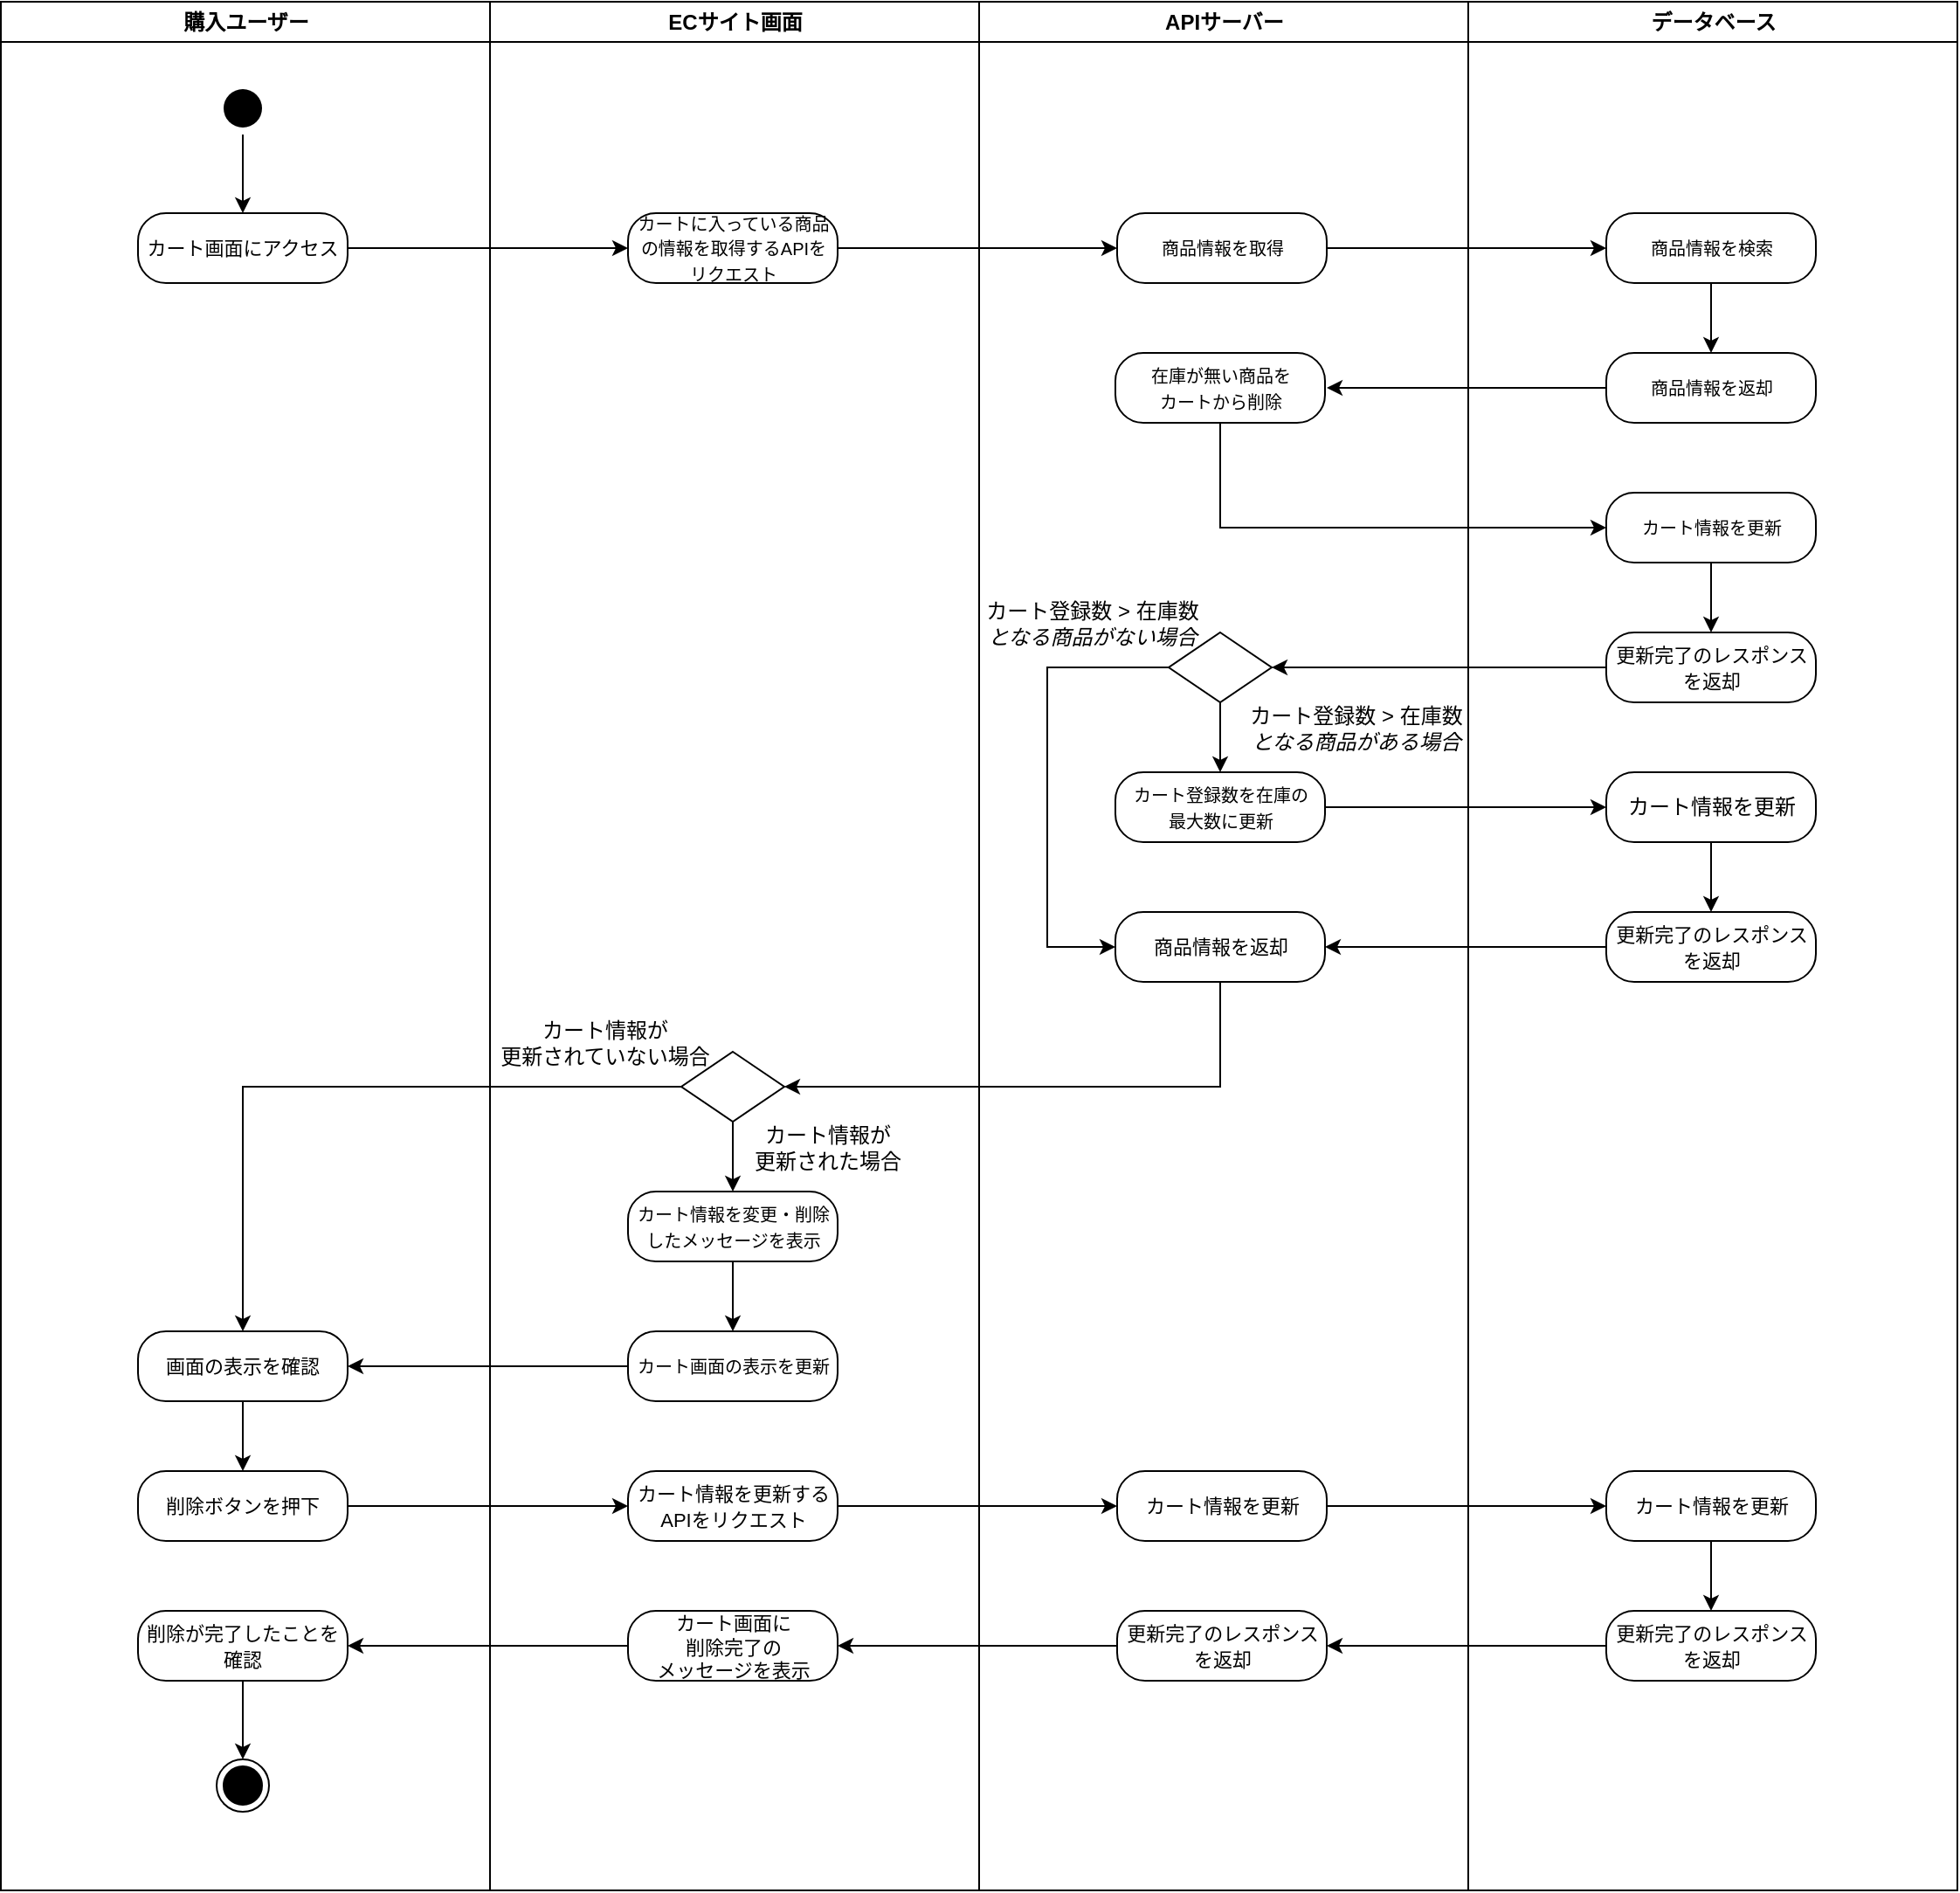 <mxfile version="24.4.4" type="google">
  <diagram name="Page-1" id="e7e014a7-5840-1c2e-5031-d8a46d1fe8dd">
    <mxGraphModel grid="0" page="0" gridSize="10" guides="1" tooltips="1" connect="1" arrows="1" fold="1" pageScale="1" pageWidth="1169" pageHeight="826" background="none" math="0" shadow="0">
      <root>
        <mxCell id="0" />
        <mxCell id="1" parent="0" />
        <mxCell id="2" value="購入ユーザー" style="swimlane;whiteSpace=wrap;startSize=23;" vertex="1" parent="1">
          <mxGeometry x="161.5" y="39" width="280" height="1081" as="geometry" />
        </mxCell>
        <mxCell id="KcW6IALJ6MYgWLLUSF9g-22" style="edgeStyle=orthogonalEdgeStyle;rounded=0;orthogonalLoop=1;jettySize=auto;html=1;entryX=0.5;entryY=0;entryDx=0;entryDy=0;" edge="1" parent="2" source="5" target="KcW6IALJ6MYgWLLUSF9g-21">
          <mxGeometry relative="1" as="geometry" />
        </mxCell>
        <mxCell id="5" value="" style="ellipse;shape=startState;fillColor=#000000;strokeColor=none;" vertex="1" parent="2">
          <mxGeometry x="123.5" y="46" width="30" height="30" as="geometry" />
        </mxCell>
        <mxCell id="KcW6IALJ6MYgWLLUSF9g-21" value="&lt;span style=&quot;font-size: 11px;&quot;&gt;カート画面にアクセス&lt;/span&gt;" style="rounded=1;whiteSpace=wrap;html=1;arcSize=40;" vertex="1" parent="2">
          <mxGeometry x="78.5" y="121" width="120" height="40" as="geometry" />
        </mxCell>
        <mxCell id="B5iqdQGImd_z4Z8w1ikT-6" style="edgeStyle=orthogonalEdgeStyle;rounded=0;orthogonalLoop=1;jettySize=auto;html=1;entryX=0.5;entryY=0;entryDx=0;entryDy=0;" edge="1" parent="2" source="yu0LE0SMVSCvltWjNnr0-29" target="B5iqdQGImd_z4Z8w1ikT-5">
          <mxGeometry relative="1" as="geometry" />
        </mxCell>
        <mxCell id="yu0LE0SMVSCvltWjNnr0-29" value="&lt;span style=&quot;font-size: 11px;&quot;&gt;画面の表示を確認&lt;/span&gt;" style="rounded=1;whiteSpace=wrap;html=1;arcSize=40;" vertex="1" parent="2">
          <mxGeometry x="78.5" y="761" width="120" height="40" as="geometry" />
        </mxCell>
        <mxCell id="B5iqdQGImd_z4Z8w1ikT-5" value="&lt;span style=&quot;font-size: 11px;&quot;&gt;削除ボタンを押下&lt;/span&gt;" style="rounded=1;whiteSpace=wrap;html=1;arcSize=40;" vertex="1" parent="2">
          <mxGeometry x="78.5" y="841" width="120" height="40" as="geometry" />
        </mxCell>
        <mxCell id="B5iqdQGImd_z4Z8w1ikT-21" value="" style="ellipse;html=1;shape=endState;fillColor=#000000;strokeColor=default;" vertex="1" parent="2">
          <mxGeometry x="123.5" y="1006" width="30" height="30" as="geometry" />
        </mxCell>
        <mxCell id="3" value="ECサイト画面" style="swimlane;whiteSpace=wrap;startSize=23;" vertex="1" parent="1">
          <mxGeometry x="441.5" y="39" width="280" height="1081" as="geometry" />
        </mxCell>
        <mxCell id="yu0LE0SMVSCvltWjNnr0-5" value="&lt;font style=&quot;font-size: 10px;&quot;&gt;カートに入っている商品の情報を取得するAPIを&lt;/font&gt;&lt;div&gt;&lt;font style=&quot;font-size: 10px;&quot;&gt;リクエスト&lt;/font&gt;&lt;/div&gt;" style="rounded=1;whiteSpace=wrap;html=1;arcSize=40;" vertex="1" parent="3">
          <mxGeometry x="79" y="121" width="120" height="40" as="geometry" />
        </mxCell>
        <mxCell id="B5iqdQGImd_z4Z8w1ikT-46" style="edgeStyle=orthogonalEdgeStyle;rounded=0;orthogonalLoop=1;jettySize=auto;html=1;entryX=0.5;entryY=0;entryDx=0;entryDy=0;" edge="1" parent="3" source="yu0LE0SMVSCvltWjNnr0-25" target="B5iqdQGImd_z4Z8w1ikT-40">
          <mxGeometry relative="1" as="geometry" />
        </mxCell>
        <mxCell id="yu0LE0SMVSCvltWjNnr0-25" value="&lt;span style=&quot;font-size: 10px;&quot;&gt;カート情報を変更・削除した&lt;/span&gt;&lt;span style=&quot;font-size: 10px; background-color: initial;&quot;&gt;メッセージを表示&lt;/span&gt;" style="rounded=1;whiteSpace=wrap;html=1;arcSize=40;" vertex="1" parent="3">
          <mxGeometry x="79" y="681" width="120" height="40" as="geometry" />
        </mxCell>
        <mxCell id="B5iqdQGImd_z4Z8w1ikT-7" value="&lt;span style=&quot;font-size: 11px;&quot;&gt;カート情報を更新するAPIをリクエスト&lt;/span&gt;" style="rounded=1;whiteSpace=wrap;html=1;arcSize=40;" vertex="1" parent="3">
          <mxGeometry x="79" y="841" width="120" height="40" as="geometry" />
        </mxCell>
        <mxCell id="B5iqdQGImd_z4Z8w1ikT-17" value="&lt;font style=&quot;font-size: 11px;&quot;&gt;カート画面に&lt;/font&gt;&lt;div style=&quot;font-size: 11px;&quot;&gt;削除完了の&lt;/div&gt;&lt;div style=&quot;font-size: 11px;&quot;&gt;メッセージを表示&lt;/div&gt;" style="rounded=1;whiteSpace=wrap;html=1;arcSize=40;" vertex="1" parent="3">
          <mxGeometry x="79" y="921" width="120" height="40" as="geometry" />
        </mxCell>
        <mxCell id="B5iqdQGImd_z4Z8w1ikT-40" value="&lt;span style=&quot;font-size: 10px;&quot;&gt;カート画面の表示を更新&lt;/span&gt;" style="rounded=1;whiteSpace=wrap;html=1;arcSize=40;" vertex="1" parent="3">
          <mxGeometry x="79" y="761" width="120" height="40" as="geometry" />
        </mxCell>
        <mxCell id="B5iqdQGImd_z4Z8w1ikT-45" style="edgeStyle=orthogonalEdgeStyle;rounded=0;orthogonalLoop=1;jettySize=auto;html=1;entryX=0.5;entryY=0;entryDx=0;entryDy=0;" edge="1" parent="3" source="B5iqdQGImd_z4Z8w1ikT-41" target="yu0LE0SMVSCvltWjNnr0-25">
          <mxGeometry relative="1" as="geometry" />
        </mxCell>
        <mxCell id="B5iqdQGImd_z4Z8w1ikT-41" value="" style="rhombus;whiteSpace=wrap;html=1;" vertex="1" parent="3">
          <mxGeometry x="109.5" y="601" width="59" height="40" as="geometry" />
        </mxCell>
        <mxCell id="B5iqdQGImd_z4Z8w1ikT-44" value="カート情報が&lt;div&gt;更新された場合&lt;/div&gt;" style="text;html=1;align=center;verticalAlign=middle;whiteSpace=wrap;rounded=0;" vertex="1" parent="3">
          <mxGeometry x="138.5" y="641" width="110" height="30" as="geometry" />
        </mxCell>
        <mxCell id="B5iqdQGImd_z4Z8w1ikT-49" value="カート情報が&lt;div&gt;更新されていない場合&lt;/div&gt;" style="text;html=1;align=center;verticalAlign=middle;whiteSpace=wrap;rounded=0;" vertex="1" parent="3">
          <mxGeometry y="581" width="130.5" height="30" as="geometry" />
        </mxCell>
        <mxCell id="KcW6IALJ6MYgWLLUSF9g-5" value="APIサーバー" style="swimlane;whiteSpace=wrap;startSize=23;" vertex="1" parent="1">
          <mxGeometry x="721.5" y="39" width="280" height="1081" as="geometry" />
        </mxCell>
        <mxCell id="yu0LE0SMVSCvltWjNnr0-8" value="&lt;span style=&quot;font-size: 10px;&quot;&gt;商品情報を取得&lt;/span&gt;" style="rounded=1;whiteSpace=wrap;html=1;arcSize=40;" vertex="1" parent="KcW6IALJ6MYgWLLUSF9g-5">
          <mxGeometry x="79" y="121" width="120" height="40" as="geometry" />
        </mxCell>
        <mxCell id="yu0LE0SMVSCvltWjNnr0-16" value="&lt;span style=&quot;font-size: 10px;&quot;&gt;在庫が無い商品を&lt;/span&gt;&lt;div&gt;&lt;span style=&quot;font-size: 10px;&quot;&gt;カートから削除&lt;/span&gt;&lt;/div&gt;" style="rounded=1;whiteSpace=wrap;html=1;arcSize=40;" vertex="1" parent="KcW6IALJ6MYgWLLUSF9g-5">
          <mxGeometry x="78" y="201" width="120" height="40" as="geometry" />
        </mxCell>
        <mxCell id="B5iqdQGImd_z4Z8w1ikT-8" value="&lt;span style=&quot;font-size: 11px;&quot;&gt;カート情報を更新&lt;/span&gt;" style="rounded=1;whiteSpace=wrap;html=1;arcSize=40;" vertex="1" parent="KcW6IALJ6MYgWLLUSF9g-5">
          <mxGeometry x="79" y="841" width="120" height="40" as="geometry" />
        </mxCell>
        <mxCell id="B5iqdQGImd_z4Z8w1ikT-15" value="&lt;span style=&quot;font-size: 11px;&quot;&gt;更新完了のレスポンス&lt;/span&gt;&lt;div&gt;&lt;span style=&quot;font-size: 11px;&quot;&gt;を返却&lt;/span&gt;&lt;/div&gt;" style="rounded=1;whiteSpace=wrap;html=1;arcSize=40;" vertex="1" parent="KcW6IALJ6MYgWLLUSF9g-5">
          <mxGeometry x="79" y="921" width="120" height="40" as="geometry" />
        </mxCell>
        <mxCell id="B5iqdQGImd_z4Z8w1ikT-30" style="edgeStyle=orthogonalEdgeStyle;rounded=0;orthogonalLoop=1;jettySize=auto;html=1;entryX=0.5;entryY=0;entryDx=0;entryDy=0;" edge="1" parent="KcW6IALJ6MYgWLLUSF9g-5" source="B5iqdQGImd_z4Z8w1ikT-26" target="B5iqdQGImd_z4Z8w1ikT-29">
          <mxGeometry relative="1" as="geometry" />
        </mxCell>
        <mxCell id="B5iqdQGImd_z4Z8w1ikT-37" style="edgeStyle=orthogonalEdgeStyle;rounded=0;orthogonalLoop=1;jettySize=auto;html=1;entryX=0;entryY=0.5;entryDx=0;entryDy=0;" edge="1" parent="KcW6IALJ6MYgWLLUSF9g-5" source="B5iqdQGImd_z4Z8w1ikT-26" target="B5iqdQGImd_z4Z8w1ikT-35">
          <mxGeometry relative="1" as="geometry">
            <Array as="points">
              <mxPoint x="39" y="381" />
              <mxPoint x="39" y="541" />
            </Array>
          </mxGeometry>
        </mxCell>
        <mxCell id="B5iqdQGImd_z4Z8w1ikT-26" value="" style="rhombus;whiteSpace=wrap;html=1;" vertex="1" parent="KcW6IALJ6MYgWLLUSF9g-5">
          <mxGeometry x="108.5" y="361" width="59" height="40" as="geometry" />
        </mxCell>
        <mxCell id="B5iqdQGImd_z4Z8w1ikT-27" value="カート登録数&amp;nbsp;&lt;span style=&quot;background-color: initial;&quot;&gt;&amp;gt; 在庫数&lt;/span&gt;&lt;div&gt;&lt;span style=&quot;background-color: initial;&quot;&gt;&lt;i&gt;となる商品がある場合&lt;/i&gt;&lt;/span&gt;&lt;/div&gt;" style="text;html=1;align=center;verticalAlign=middle;whiteSpace=wrap;rounded=0;" vertex="1" parent="KcW6IALJ6MYgWLLUSF9g-5">
          <mxGeometry x="151.5" y="401" width="128.5" height="30" as="geometry" />
        </mxCell>
        <mxCell id="B5iqdQGImd_z4Z8w1ikT-29" value="&lt;span style=&quot;font-size: 10px;&quot;&gt;カート登録数を在庫の&lt;/span&gt;&lt;div&gt;&lt;span style=&quot;font-size: 10px;&quot;&gt;最大数に更新&lt;/span&gt;&lt;/div&gt;" style="rounded=1;whiteSpace=wrap;html=1;arcSize=40;" vertex="1" parent="KcW6IALJ6MYgWLLUSF9g-5">
          <mxGeometry x="78" y="441" width="120" height="40" as="geometry" />
        </mxCell>
        <mxCell id="B5iqdQGImd_z4Z8w1ikT-35" value="&lt;span style=&quot;font-size: 11px;&quot;&gt;商品情報を返却&lt;/span&gt;" style="rounded=1;whiteSpace=wrap;html=1;arcSize=40;" vertex="1" parent="KcW6IALJ6MYgWLLUSF9g-5">
          <mxGeometry x="78" y="521" width="120" height="40" as="geometry" />
        </mxCell>
        <mxCell id="B5iqdQGImd_z4Z8w1ikT-36" value="カート登録数&amp;nbsp;&lt;span style=&quot;background-color: initial;&quot;&gt;&amp;gt; 在庫数&lt;/span&gt;&lt;div&gt;&lt;span style=&quot;background-color: initial;&quot;&gt;&lt;i&gt;となる商品がない場合&lt;/i&gt;&lt;/span&gt;&lt;/div&gt;" style="text;html=1;align=center;verticalAlign=middle;whiteSpace=wrap;rounded=0;" vertex="1" parent="KcW6IALJ6MYgWLLUSF9g-5">
          <mxGeometry y="341" width="128.5" height="30" as="geometry" />
        </mxCell>
        <mxCell id="KcW6IALJ6MYgWLLUSF9g-20" value="データベース" style="swimlane;whiteSpace=wrap;startSize=23;" vertex="1" parent="1">
          <mxGeometry x="1001.5" y="39" width="280" height="1081" as="geometry" />
        </mxCell>
        <mxCell id="yu0LE0SMVSCvltWjNnr0-13" style="edgeStyle=orthogonalEdgeStyle;rounded=0;orthogonalLoop=1;jettySize=auto;html=1;entryX=0.5;entryY=0;entryDx=0;entryDy=0;" edge="1" parent="KcW6IALJ6MYgWLLUSF9g-20" source="yu0LE0SMVSCvltWjNnr0-9" target="yu0LE0SMVSCvltWjNnr0-12">
          <mxGeometry relative="1" as="geometry" />
        </mxCell>
        <mxCell id="yu0LE0SMVSCvltWjNnr0-9" value="&lt;span style=&quot;font-size: 10px;&quot;&gt;商品情報を検索&lt;/span&gt;" style="rounded=1;whiteSpace=wrap;html=1;arcSize=40;" vertex="1" parent="KcW6IALJ6MYgWLLUSF9g-20">
          <mxGeometry x="79" y="121" width="120" height="40" as="geometry" />
        </mxCell>
        <mxCell id="yu0LE0SMVSCvltWjNnr0-12" value="&lt;span style=&quot;font-size: 10px;&quot;&gt;商品情報を返却&lt;/span&gt;" style="rounded=1;whiteSpace=wrap;html=1;arcSize=40;" vertex="1" parent="KcW6IALJ6MYgWLLUSF9g-20">
          <mxGeometry x="79" y="201" width="120" height="40" as="geometry" />
        </mxCell>
        <mxCell id="PIhT_LxPU9tVxHSuKDwn-6" style="edgeStyle=orthogonalEdgeStyle;rounded=0;orthogonalLoop=1;jettySize=auto;html=1;entryX=0.5;entryY=0;entryDx=0;entryDy=0;" edge="1" parent="KcW6IALJ6MYgWLLUSF9g-20" source="yu0LE0SMVSCvltWjNnr0-18" target="yu0LE0SMVSCvltWjNnr0-21">
          <mxGeometry relative="1" as="geometry" />
        </mxCell>
        <mxCell id="yu0LE0SMVSCvltWjNnr0-18" value="&lt;span style=&quot;font-size: 10px;&quot;&gt;カート情報を更新&lt;/span&gt;" style="rounded=1;whiteSpace=wrap;html=1;arcSize=40;" vertex="1" parent="KcW6IALJ6MYgWLLUSF9g-20">
          <mxGeometry x="79" y="281" width="120" height="40" as="geometry" />
        </mxCell>
        <mxCell id="yu0LE0SMVSCvltWjNnr0-21" value="&lt;span style=&quot;font-size: 11px;&quot;&gt;更新完了のレスポンス&lt;/span&gt;&lt;div&gt;&lt;span style=&quot;font-size: 11px;&quot;&gt;を返却&lt;/span&gt;&lt;/div&gt;" style="rounded=1;whiteSpace=wrap;html=1;arcSize=40;" vertex="1" parent="KcW6IALJ6MYgWLLUSF9g-20">
          <mxGeometry x="79" y="361" width="120" height="40" as="geometry" />
        </mxCell>
        <mxCell id="PIhT_LxPU9tVxHSuKDwn-5" style="edgeStyle=orthogonalEdgeStyle;rounded=0;orthogonalLoop=1;jettySize=auto;html=1;entryX=0.5;entryY=0;entryDx=0;entryDy=0;" edge="1" parent="KcW6IALJ6MYgWLLUSF9g-20" source="B5iqdQGImd_z4Z8w1ikT-9" target="B5iqdQGImd_z4Z8w1ikT-14">
          <mxGeometry relative="1" as="geometry" />
        </mxCell>
        <mxCell id="B5iqdQGImd_z4Z8w1ikT-9" value="&lt;span style=&quot;font-size: 11px;&quot;&gt;カート情報を更新&lt;/span&gt;" style="rounded=1;whiteSpace=wrap;html=1;arcSize=40;" vertex="1" parent="KcW6IALJ6MYgWLLUSF9g-20">
          <mxGeometry x="79" y="841" width="120" height="40" as="geometry" />
        </mxCell>
        <mxCell id="B5iqdQGImd_z4Z8w1ikT-14" value="&lt;span style=&quot;font-size: 11px;&quot;&gt;更新完了のレスポンス&lt;/span&gt;&lt;div&gt;&lt;span style=&quot;font-size: 11px;&quot;&gt;を返却&lt;/span&gt;&lt;/div&gt;" style="rounded=1;whiteSpace=wrap;html=1;arcSize=40;" vertex="1" parent="KcW6IALJ6MYgWLLUSF9g-20">
          <mxGeometry x="79" y="921" width="120" height="40" as="geometry" />
        </mxCell>
        <mxCell id="B5iqdQGImd_z4Z8w1ikT-34" style="edgeStyle=orthogonalEdgeStyle;rounded=0;orthogonalLoop=1;jettySize=auto;html=1;entryX=0.5;entryY=0;entryDx=0;entryDy=0;" edge="1" parent="KcW6IALJ6MYgWLLUSF9g-20" source="B5iqdQGImd_z4Z8w1ikT-31" target="B5iqdQGImd_z4Z8w1ikT-33">
          <mxGeometry relative="1" as="geometry" />
        </mxCell>
        <mxCell id="B5iqdQGImd_z4Z8w1ikT-31" value="&lt;font style=&quot;font-size: 12px;&quot;&gt;カート情報を更新&lt;/font&gt;" style="rounded=1;whiteSpace=wrap;html=1;arcSize=40;" vertex="1" parent="KcW6IALJ6MYgWLLUSF9g-20">
          <mxGeometry x="79" y="441" width="120" height="40" as="geometry" />
        </mxCell>
        <mxCell id="B5iqdQGImd_z4Z8w1ikT-33" value="&lt;span style=&quot;font-size: 11px;&quot;&gt;更新完了のレスポンス&lt;/span&gt;&lt;div&gt;&lt;span style=&quot;font-size: 11px;&quot;&gt;を返却&lt;/span&gt;&lt;/div&gt;" style="rounded=1;whiteSpace=wrap;html=1;arcSize=40;" vertex="1" parent="KcW6IALJ6MYgWLLUSF9g-20">
          <mxGeometry x="79" y="521" width="120" height="40" as="geometry" />
        </mxCell>
        <mxCell id="yu0LE0SMVSCvltWjNnr0-6" style="edgeStyle=orthogonalEdgeStyle;rounded=0;orthogonalLoop=1;jettySize=auto;html=1;entryX=0;entryY=0.5;entryDx=0;entryDy=0;" edge="1" parent="1" source="KcW6IALJ6MYgWLLUSF9g-21" target="yu0LE0SMVSCvltWjNnr0-5">
          <mxGeometry relative="1" as="geometry" />
        </mxCell>
        <mxCell id="yu0LE0SMVSCvltWjNnr0-10" style="edgeStyle=orthogonalEdgeStyle;rounded=0;orthogonalLoop=1;jettySize=auto;html=1;entryX=0;entryY=0.5;entryDx=0;entryDy=0;" edge="1" parent="1" source="yu0LE0SMVSCvltWjNnr0-5" target="yu0LE0SMVSCvltWjNnr0-8">
          <mxGeometry relative="1" as="geometry" />
        </mxCell>
        <mxCell id="yu0LE0SMVSCvltWjNnr0-11" style="edgeStyle=orthogonalEdgeStyle;rounded=0;orthogonalLoop=1;jettySize=auto;html=1;entryX=0;entryY=0.5;entryDx=0;entryDy=0;" edge="1" parent="1" source="yu0LE0SMVSCvltWjNnr0-8" target="yu0LE0SMVSCvltWjNnr0-9">
          <mxGeometry relative="1" as="geometry" />
        </mxCell>
        <mxCell id="yu0LE0SMVSCvltWjNnr0-15" style="edgeStyle=orthogonalEdgeStyle;rounded=0;orthogonalLoop=1;jettySize=auto;html=1;entryX=1;entryY=0.5;entryDx=0;entryDy=0;" edge="1" parent="1" source="yu0LE0SMVSCvltWjNnr0-12">
          <mxGeometry relative="1" as="geometry">
            <mxPoint x="920.5" y="260" as="targetPoint" />
          </mxGeometry>
        </mxCell>
        <mxCell id="B5iqdQGImd_z4Z8w1ikT-10" style="edgeStyle=orthogonalEdgeStyle;rounded=0;orthogonalLoop=1;jettySize=auto;html=1;entryX=0;entryY=0.5;entryDx=0;entryDy=0;" edge="1" parent="1" source="B5iqdQGImd_z4Z8w1ikT-5" target="B5iqdQGImd_z4Z8w1ikT-7">
          <mxGeometry relative="1" as="geometry" />
        </mxCell>
        <mxCell id="B5iqdQGImd_z4Z8w1ikT-11" style="edgeStyle=orthogonalEdgeStyle;rounded=0;orthogonalLoop=1;jettySize=auto;html=1;entryX=0;entryY=0.5;entryDx=0;entryDy=0;" edge="1" parent="1" source="B5iqdQGImd_z4Z8w1ikT-7" target="B5iqdQGImd_z4Z8w1ikT-8">
          <mxGeometry relative="1" as="geometry" />
        </mxCell>
        <mxCell id="B5iqdQGImd_z4Z8w1ikT-22" style="edgeStyle=orthogonalEdgeStyle;rounded=0;orthogonalLoop=1;jettySize=auto;html=1;entryX=0.5;entryY=0;entryDx=0;entryDy=0;" edge="1" parent="1" source="B5iqdQGImd_z4Z8w1ikT-18" target="B5iqdQGImd_z4Z8w1ikT-21">
          <mxGeometry relative="1" as="geometry" />
        </mxCell>
        <mxCell id="B5iqdQGImd_z4Z8w1ikT-18" value="&lt;span style=&quot;font-size: 11px;&quot;&gt;削除が完了したことを&lt;/span&gt;&lt;div&gt;&lt;span style=&quot;font-size: 11px;&quot;&gt;確認&lt;/span&gt;&lt;/div&gt;" style="rounded=1;whiteSpace=wrap;html=1;arcSize=40;" vertex="1" parent="1">
          <mxGeometry x="240" y="960" width="120" height="40" as="geometry" />
        </mxCell>
        <mxCell id="B5iqdQGImd_z4Z8w1ikT-19" style="edgeStyle=orthogonalEdgeStyle;rounded=0;orthogonalLoop=1;jettySize=auto;html=1;entryX=1;entryY=0.5;entryDx=0;entryDy=0;" edge="1" parent="1" source="B5iqdQGImd_z4Z8w1ikT-15" target="B5iqdQGImd_z4Z8w1ikT-17">
          <mxGeometry relative="1" as="geometry" />
        </mxCell>
        <mxCell id="B5iqdQGImd_z4Z8w1ikT-20" style="edgeStyle=orthogonalEdgeStyle;rounded=0;orthogonalLoop=1;jettySize=auto;html=1;entryX=1;entryY=0.5;entryDx=0;entryDy=0;" edge="1" parent="1" source="B5iqdQGImd_z4Z8w1ikT-17" target="B5iqdQGImd_z4Z8w1ikT-18">
          <mxGeometry relative="1" as="geometry" />
        </mxCell>
        <mxCell id="B5iqdQGImd_z4Z8w1ikT-24" style="edgeStyle=orthogonalEdgeStyle;rounded=0;orthogonalLoop=1;jettySize=auto;html=1;entryX=0;entryY=0.5;entryDx=0;entryDy=0;" edge="1" parent="1" source="yu0LE0SMVSCvltWjNnr0-16" target="yu0LE0SMVSCvltWjNnr0-18">
          <mxGeometry relative="1" as="geometry">
            <Array as="points">
              <mxPoint x="860" y="340" />
            </Array>
          </mxGeometry>
        </mxCell>
        <mxCell id="B5iqdQGImd_z4Z8w1ikT-28" style="edgeStyle=orthogonalEdgeStyle;rounded=0;orthogonalLoop=1;jettySize=auto;html=1;entryX=1;entryY=0.5;entryDx=0;entryDy=0;" edge="1" parent="1" source="yu0LE0SMVSCvltWjNnr0-21" target="B5iqdQGImd_z4Z8w1ikT-26">
          <mxGeometry relative="1" as="geometry" />
        </mxCell>
        <mxCell id="B5iqdQGImd_z4Z8w1ikT-32" style="edgeStyle=orthogonalEdgeStyle;rounded=0;orthogonalLoop=1;jettySize=auto;html=1;entryX=0;entryY=0.5;entryDx=0;entryDy=0;" edge="1" parent="1" source="B5iqdQGImd_z4Z8w1ikT-29" target="B5iqdQGImd_z4Z8w1ikT-31">
          <mxGeometry relative="1" as="geometry" />
        </mxCell>
        <mxCell id="B5iqdQGImd_z4Z8w1ikT-38" style="edgeStyle=orthogonalEdgeStyle;rounded=0;orthogonalLoop=1;jettySize=auto;html=1;entryX=1;entryY=0.5;entryDx=0;entryDy=0;" edge="1" parent="1" source="B5iqdQGImd_z4Z8w1ikT-33" target="B5iqdQGImd_z4Z8w1ikT-35">
          <mxGeometry relative="1" as="geometry" />
        </mxCell>
        <mxCell id="B5iqdQGImd_z4Z8w1ikT-48" style="edgeStyle=orthogonalEdgeStyle;rounded=0;orthogonalLoop=1;jettySize=auto;html=1;entryX=1;entryY=0.5;entryDx=0;entryDy=0;" edge="1" parent="1" source="B5iqdQGImd_z4Z8w1ikT-40" target="yu0LE0SMVSCvltWjNnr0-29">
          <mxGeometry relative="1" as="geometry" />
        </mxCell>
        <mxCell id="B5iqdQGImd_z4Z8w1ikT-50" style="edgeStyle=orthogonalEdgeStyle;rounded=0;orthogonalLoop=1;jettySize=auto;html=1;entryX=0.5;entryY=0;entryDx=0;entryDy=0;" edge="1" parent="1" source="B5iqdQGImd_z4Z8w1ikT-41" target="yu0LE0SMVSCvltWjNnr0-29">
          <mxGeometry relative="1" as="geometry" />
        </mxCell>
        <mxCell id="B5iqdQGImd_z4Z8w1ikT-51" style="edgeStyle=orthogonalEdgeStyle;rounded=0;orthogonalLoop=1;jettySize=auto;html=1;entryX=1;entryY=0.5;entryDx=0;entryDy=0;" edge="1" parent="1" source="B5iqdQGImd_z4Z8w1ikT-35" target="B5iqdQGImd_z4Z8w1ikT-41">
          <mxGeometry relative="1" as="geometry">
            <Array as="points">
              <mxPoint x="860" y="660" />
            </Array>
          </mxGeometry>
        </mxCell>
        <mxCell id="B5iqdQGImd_z4Z8w1ikT-52" style="edgeStyle=orthogonalEdgeStyle;rounded=0;orthogonalLoop=1;jettySize=auto;html=1;entryX=0;entryY=0.5;entryDx=0;entryDy=0;" edge="1" parent="1" source="B5iqdQGImd_z4Z8w1ikT-8" target="B5iqdQGImd_z4Z8w1ikT-9">
          <mxGeometry relative="1" as="geometry" />
        </mxCell>
        <mxCell id="B5iqdQGImd_z4Z8w1ikT-53" style="edgeStyle=orthogonalEdgeStyle;rounded=0;orthogonalLoop=1;jettySize=auto;html=1;entryX=1;entryY=0.5;entryDx=0;entryDy=0;" edge="1" parent="1" source="B5iqdQGImd_z4Z8w1ikT-14" target="B5iqdQGImd_z4Z8w1ikT-15">
          <mxGeometry relative="1" as="geometry" />
        </mxCell>
      </root>
    </mxGraphModel>
  </diagram>
</mxfile>
